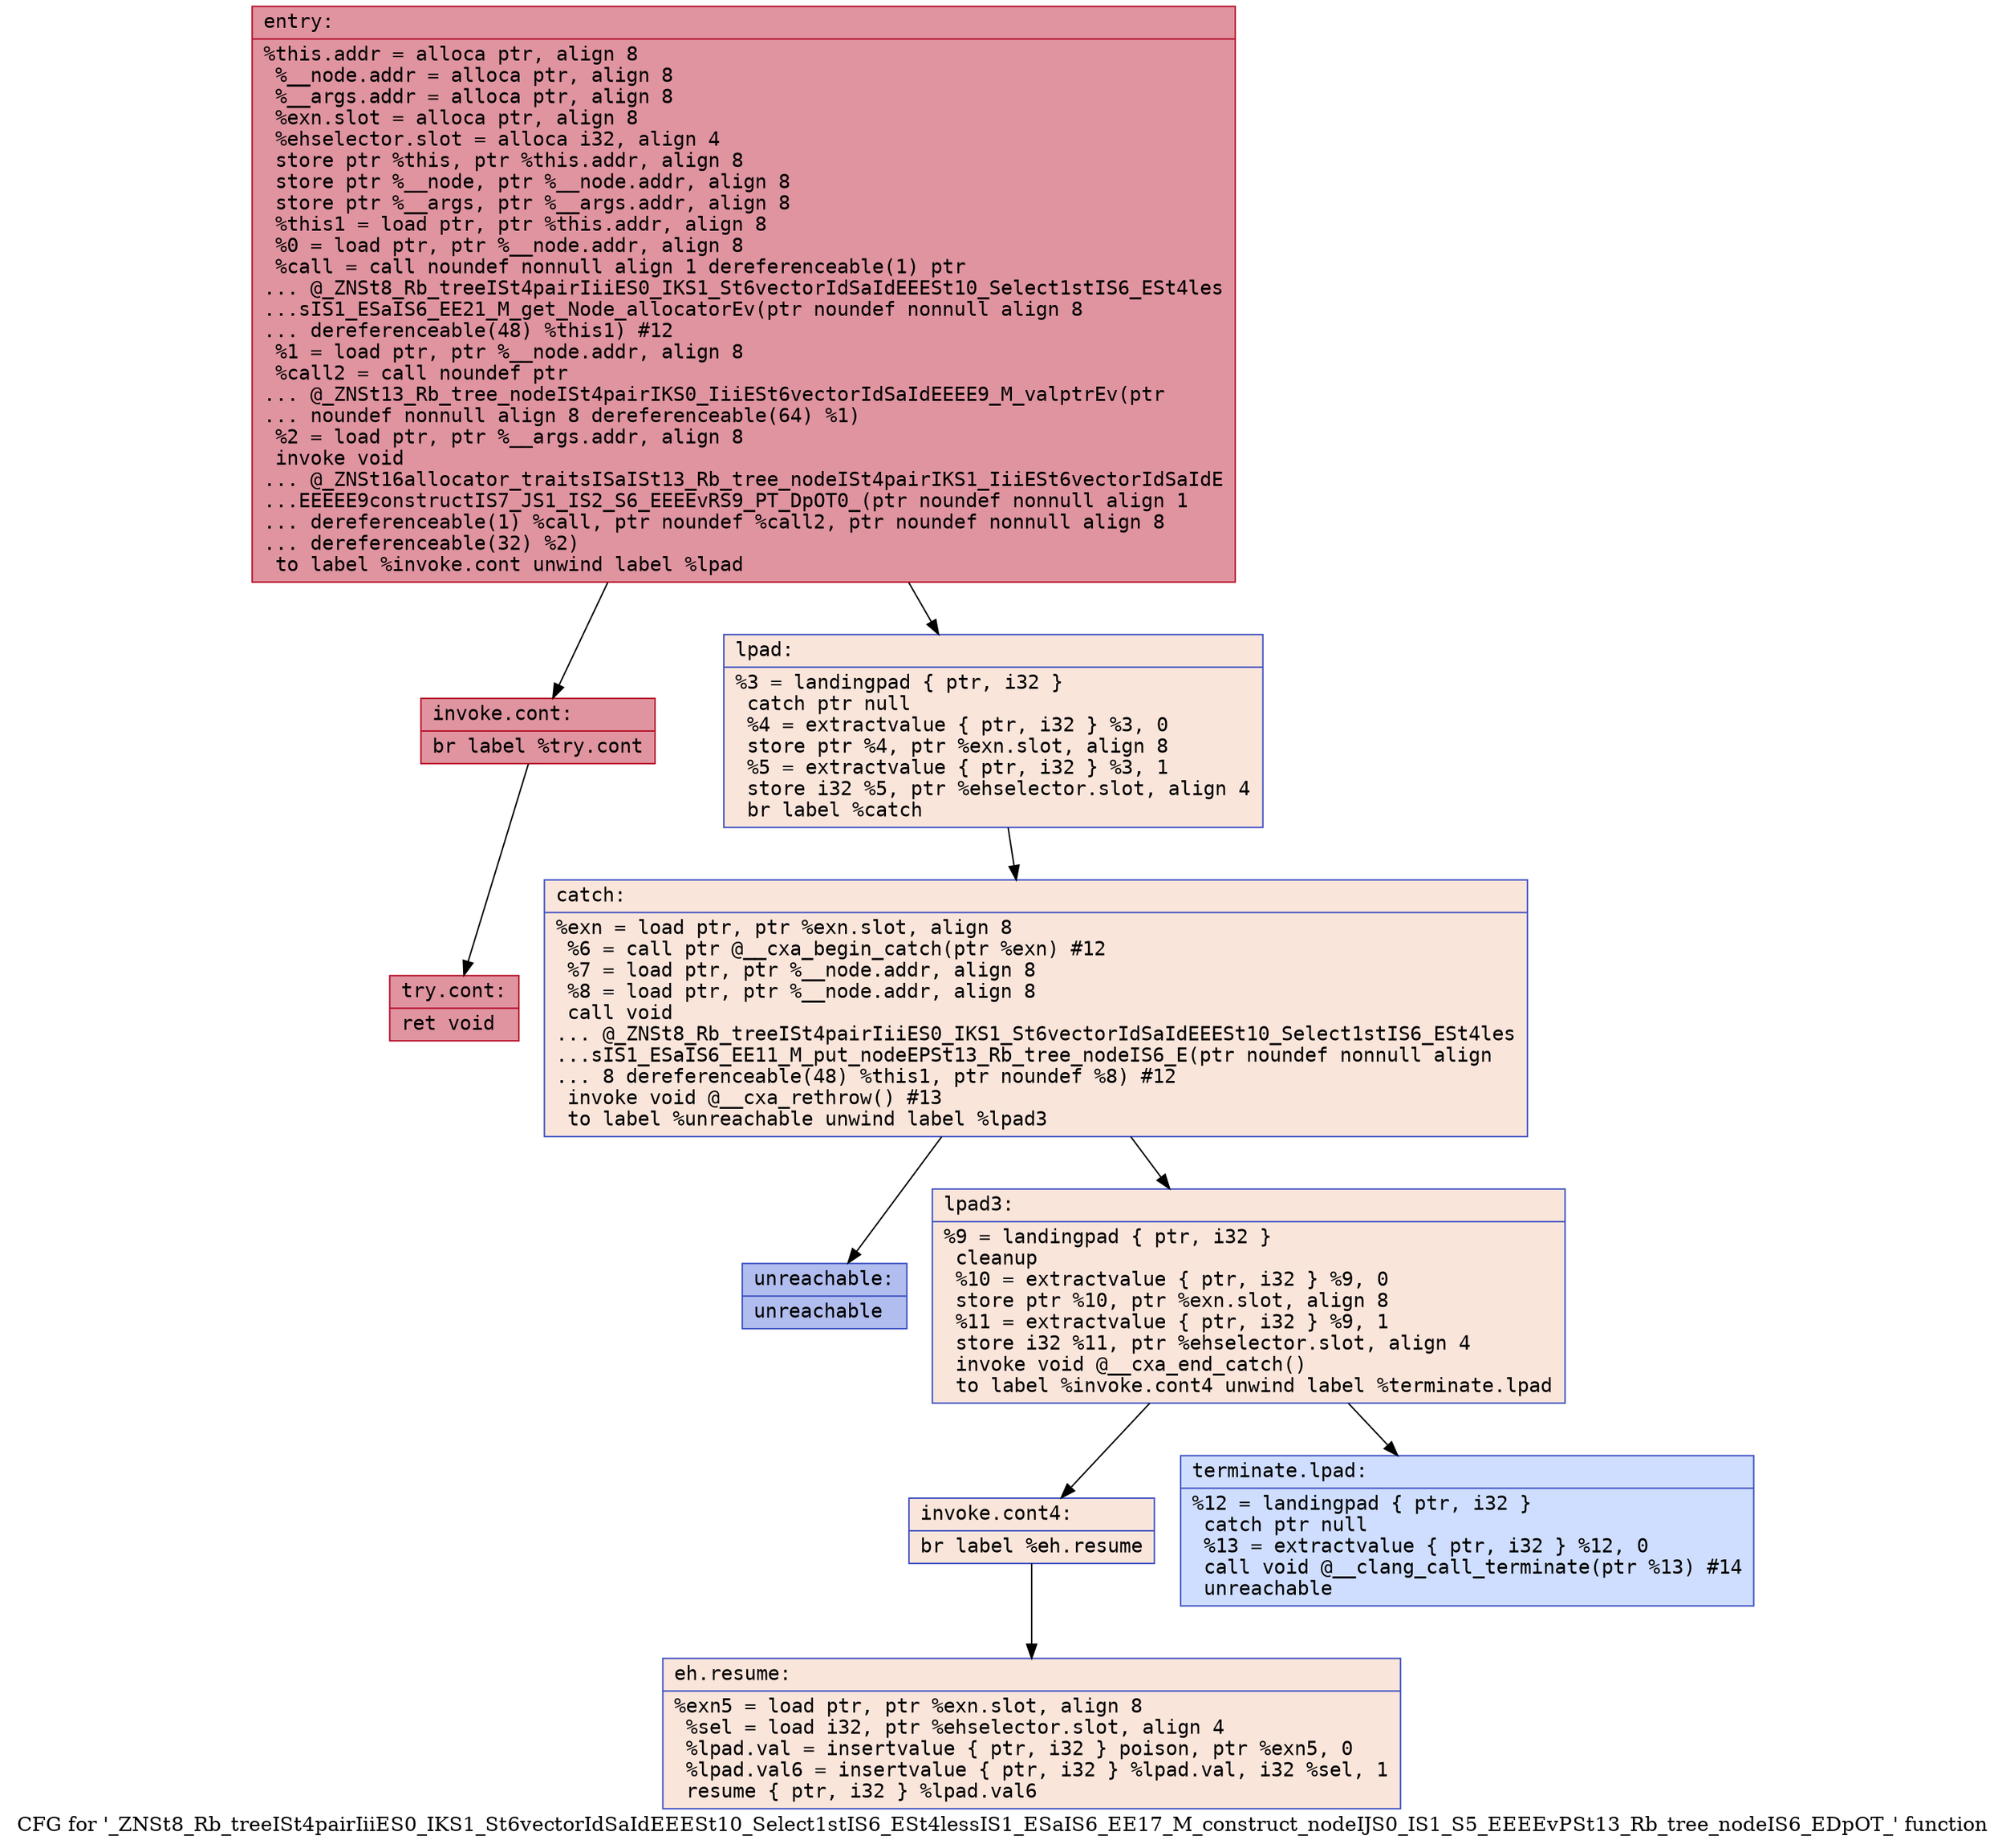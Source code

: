 digraph "CFG for '_ZNSt8_Rb_treeISt4pairIiiES0_IKS1_St6vectorIdSaIdEEESt10_Select1stIS6_ESt4lessIS1_ESaIS6_EE17_M_construct_nodeIJS0_IS1_S5_EEEEvPSt13_Rb_tree_nodeIS6_EDpOT_' function" {
	label="CFG for '_ZNSt8_Rb_treeISt4pairIiiES0_IKS1_St6vectorIdSaIdEEESt10_Select1stIS6_ESt4lessIS1_ESaIS6_EE17_M_construct_nodeIJS0_IS1_S5_EEEEvPSt13_Rb_tree_nodeIS6_EDpOT_' function";

	Node0x55e722dae980 [shape=record,color="#b70d28ff", style=filled, fillcolor="#b70d2870" fontname="Courier",label="{entry:\l|  %this.addr = alloca ptr, align 8\l  %__node.addr = alloca ptr, align 8\l  %__args.addr = alloca ptr, align 8\l  %exn.slot = alloca ptr, align 8\l  %ehselector.slot = alloca i32, align 4\l  store ptr %this, ptr %this.addr, align 8\l  store ptr %__node, ptr %__node.addr, align 8\l  store ptr %__args, ptr %__args.addr, align 8\l  %this1 = load ptr, ptr %this.addr, align 8\l  %0 = load ptr, ptr %__node.addr, align 8\l  %call = call noundef nonnull align 1 dereferenceable(1) ptr\l... @_ZNSt8_Rb_treeISt4pairIiiES0_IKS1_St6vectorIdSaIdEEESt10_Select1stIS6_ESt4les\l...sIS1_ESaIS6_EE21_M_get_Node_allocatorEv(ptr noundef nonnull align 8\l... dereferenceable(48) %this1) #12\l  %1 = load ptr, ptr %__node.addr, align 8\l  %call2 = call noundef ptr\l... @_ZNSt13_Rb_tree_nodeISt4pairIKS0_IiiESt6vectorIdSaIdEEEE9_M_valptrEv(ptr\l... noundef nonnull align 8 dereferenceable(64) %1)\l  %2 = load ptr, ptr %__args.addr, align 8\l  invoke void\l... @_ZNSt16allocator_traitsISaISt13_Rb_tree_nodeISt4pairIKS1_IiiESt6vectorIdSaIdE\l...EEEEE9constructIS7_JS1_IS2_S6_EEEEvRS9_PT_DpOT0_(ptr noundef nonnull align 1\l... dereferenceable(1) %call, ptr noundef %call2, ptr noundef nonnull align 8\l... dereferenceable(32) %2)\l          to label %invoke.cont unwind label %lpad\l}"];
	Node0x55e722dae980 -> Node0x55e722daf1c0[tooltip="entry -> invoke.cont\nProbability 100.00%" ];
	Node0x55e722dae980 -> Node0x55e722daf580[tooltip="entry -> lpad\nProbability 0.00%" ];
	Node0x55e722daf1c0 [shape=record,color="#b70d28ff", style=filled, fillcolor="#b70d2870" fontname="Courier",label="{invoke.cont:\l|  br label %try.cont\l}"];
	Node0x55e722daf1c0 -> Node0x55e722daf8e0[tooltip="invoke.cont -> try.cont\nProbability 100.00%" ];
	Node0x55e722daf580 [shape=record,color="#3d50c3ff", style=filled, fillcolor="#f4c5ad70" fontname="Courier",label="{lpad:\l|  %3 = landingpad \{ ptr, i32 \}\l          catch ptr null\l  %4 = extractvalue \{ ptr, i32 \} %3, 0\l  store ptr %4, ptr %exn.slot, align 8\l  %5 = extractvalue \{ ptr, i32 \} %3, 1\l  store i32 %5, ptr %ehselector.slot, align 4\l  br label %catch\l}"];
	Node0x55e722daf580 -> Node0x55e722dafbf0[tooltip="lpad -> catch\nProbability 100.00%" ];
	Node0x55e722dafbf0 [shape=record,color="#3d50c3ff", style=filled, fillcolor="#f4c5ad70" fontname="Courier",label="{catch:\l|  %exn = load ptr, ptr %exn.slot, align 8\l  %6 = call ptr @__cxa_begin_catch(ptr %exn) #12\l  %7 = load ptr, ptr %__node.addr, align 8\l  %8 = load ptr, ptr %__node.addr, align 8\l  call void\l... @_ZNSt8_Rb_treeISt4pairIiiES0_IKS1_St6vectorIdSaIdEEESt10_Select1stIS6_ESt4les\l...sIS1_ESaIS6_EE11_M_put_nodeEPSt13_Rb_tree_nodeIS6_E(ptr noundef nonnull align\l... 8 dereferenceable(48) %this1, ptr noundef %8) #12\l  invoke void @__cxa_rethrow() #13\l          to label %unreachable unwind label %lpad3\l}"];
	Node0x55e722dafbf0 -> Node0x55e722db0200[tooltip="catch -> unreachable\nProbability 0.00%" ];
	Node0x55e722dafbf0 -> Node0x55e722db0250[tooltip="catch -> lpad3\nProbability 100.00%" ];
	Node0x55e722db0250 [shape=record,color="#3d50c3ff", style=filled, fillcolor="#f4c5ad70" fontname="Courier",label="{lpad3:\l|  %9 = landingpad \{ ptr, i32 \}\l          cleanup\l  %10 = extractvalue \{ ptr, i32 \} %9, 0\l  store ptr %10, ptr %exn.slot, align 8\l  %11 = extractvalue \{ ptr, i32 \} %9, 1\l  store i32 %11, ptr %ehselector.slot, align 4\l  invoke void @__cxa_end_catch()\l          to label %invoke.cont4 unwind label %terminate.lpad\l}"];
	Node0x55e722db0250 -> Node0x55e722db0510[tooltip="lpad3 -> invoke.cont4\nProbability 100.00%" ];
	Node0x55e722db0250 -> Node0x55e722db05c0[tooltip="lpad3 -> terminate.lpad\nProbability 0.00%" ];
	Node0x55e722db0510 [shape=record,color="#3d50c3ff", style=filled, fillcolor="#f4c5ad70" fontname="Courier",label="{invoke.cont4:\l|  br label %eh.resume\l}"];
	Node0x55e722db0510 -> Node0x55e722db07e0[tooltip="invoke.cont4 -> eh.resume\nProbability 100.00%" ];
	Node0x55e722daf8e0 [shape=record,color="#b70d28ff", style=filled, fillcolor="#b70d2870" fontname="Courier",label="{try.cont:\l|  ret void\l}"];
	Node0x55e722db07e0 [shape=record,color="#3d50c3ff", style=filled, fillcolor="#f4c5ad70" fontname="Courier",label="{eh.resume:\l|  %exn5 = load ptr, ptr %exn.slot, align 8\l  %sel = load i32, ptr %ehselector.slot, align 4\l  %lpad.val = insertvalue \{ ptr, i32 \} poison, ptr %exn5, 0\l  %lpad.val6 = insertvalue \{ ptr, i32 \} %lpad.val, i32 %sel, 1\l  resume \{ ptr, i32 \} %lpad.val6\l}"];
	Node0x55e722db05c0 [shape=record,color="#3d50c3ff", style=filled, fillcolor="#93b5fe70" fontname="Courier",label="{terminate.lpad:\l|  %12 = landingpad \{ ptr, i32 \}\l          catch ptr null\l  %13 = extractvalue \{ ptr, i32 \} %12, 0\l  call void @__clang_call_terminate(ptr %13) #14\l  unreachable\l}"];
	Node0x55e722db0200 [shape=record,color="#3d50c3ff", style=filled, fillcolor="#4f69d970" fontname="Courier",label="{unreachable:\l|  unreachable\l}"];
}
